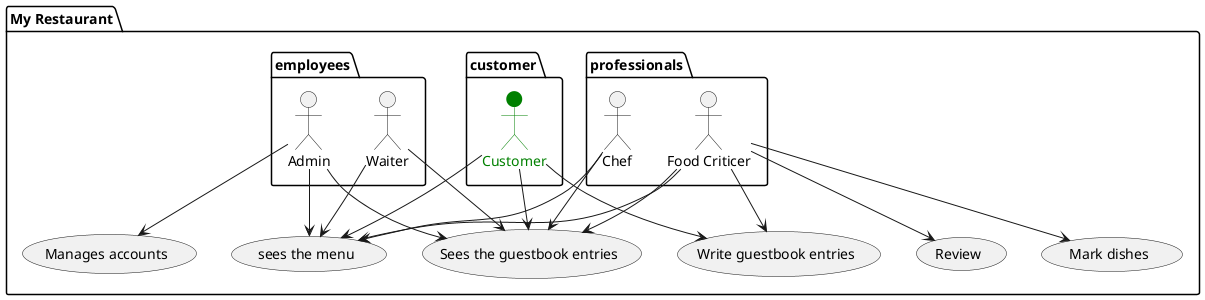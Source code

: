 @startuml

' !theme _none_
' !theme plain

package "My Restaurant" {
    package professionals {
        actor Chef as ch
        actor "Food Criticer" as fc
    }
    package employees {
        actor Admin as a
        actor Waiter as w
    }
    package customer {
        actor Customer as c #green;line:green;text:green 
    }

    usecase "Review" as UC0
    usecase "Mark dishes" as UC1
    usecase "Manages accounts" as UC2
    usecase "Write guestbook entries" as UC3
    usecase "Sees the guestbook entries" as UC4

    usecase "sees the menu" as UC5


}


c --> UC5
w --> UC5
ch --> UC5
a --> UC5
fc --> UC5

c --> UC4
w --> UC4
fc --> UC4
a --> UC4
ch --> UC4

c --> UC3
fc --> UC3

a --> UC2

fc --> UC1

fc --> UC0
@enduml